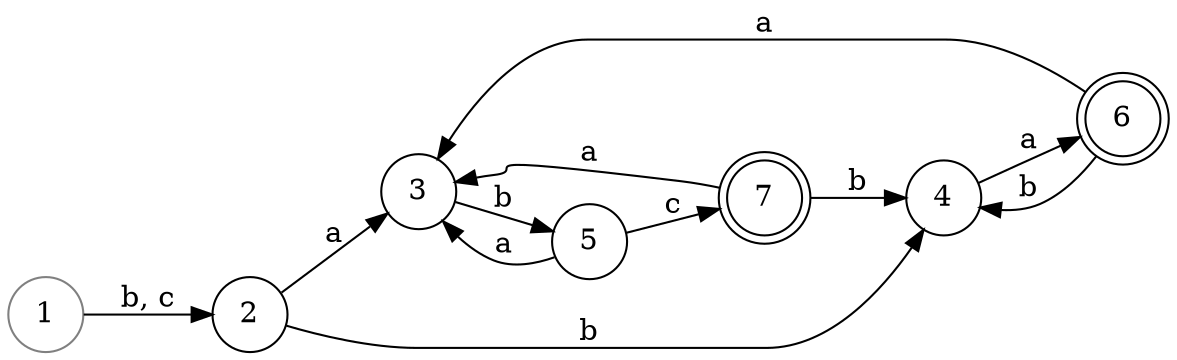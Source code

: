 digraph G{
  rankdir=LR;
  1 [color = "#808080", shape = circle];
  6, 7 [shape = doublecircle];
  node [shape = circle];
  1 -> 2 [label = "b, c"];
  2 -> 3 [label = "a"];
  2 -> 4 [label = "b"];
  4 -> 6 [label = "a"];
  6 -> 3 [label = "a"];
  6 -> 4 [label = "b"];
  3 -> 5 [label = "b"];
  5 -> 3 [label = "a"];
  5 -> 7 [label = "c"];
  7 -> 3 [label = "a"];
  7 -> 4 [label = "b"];


}
